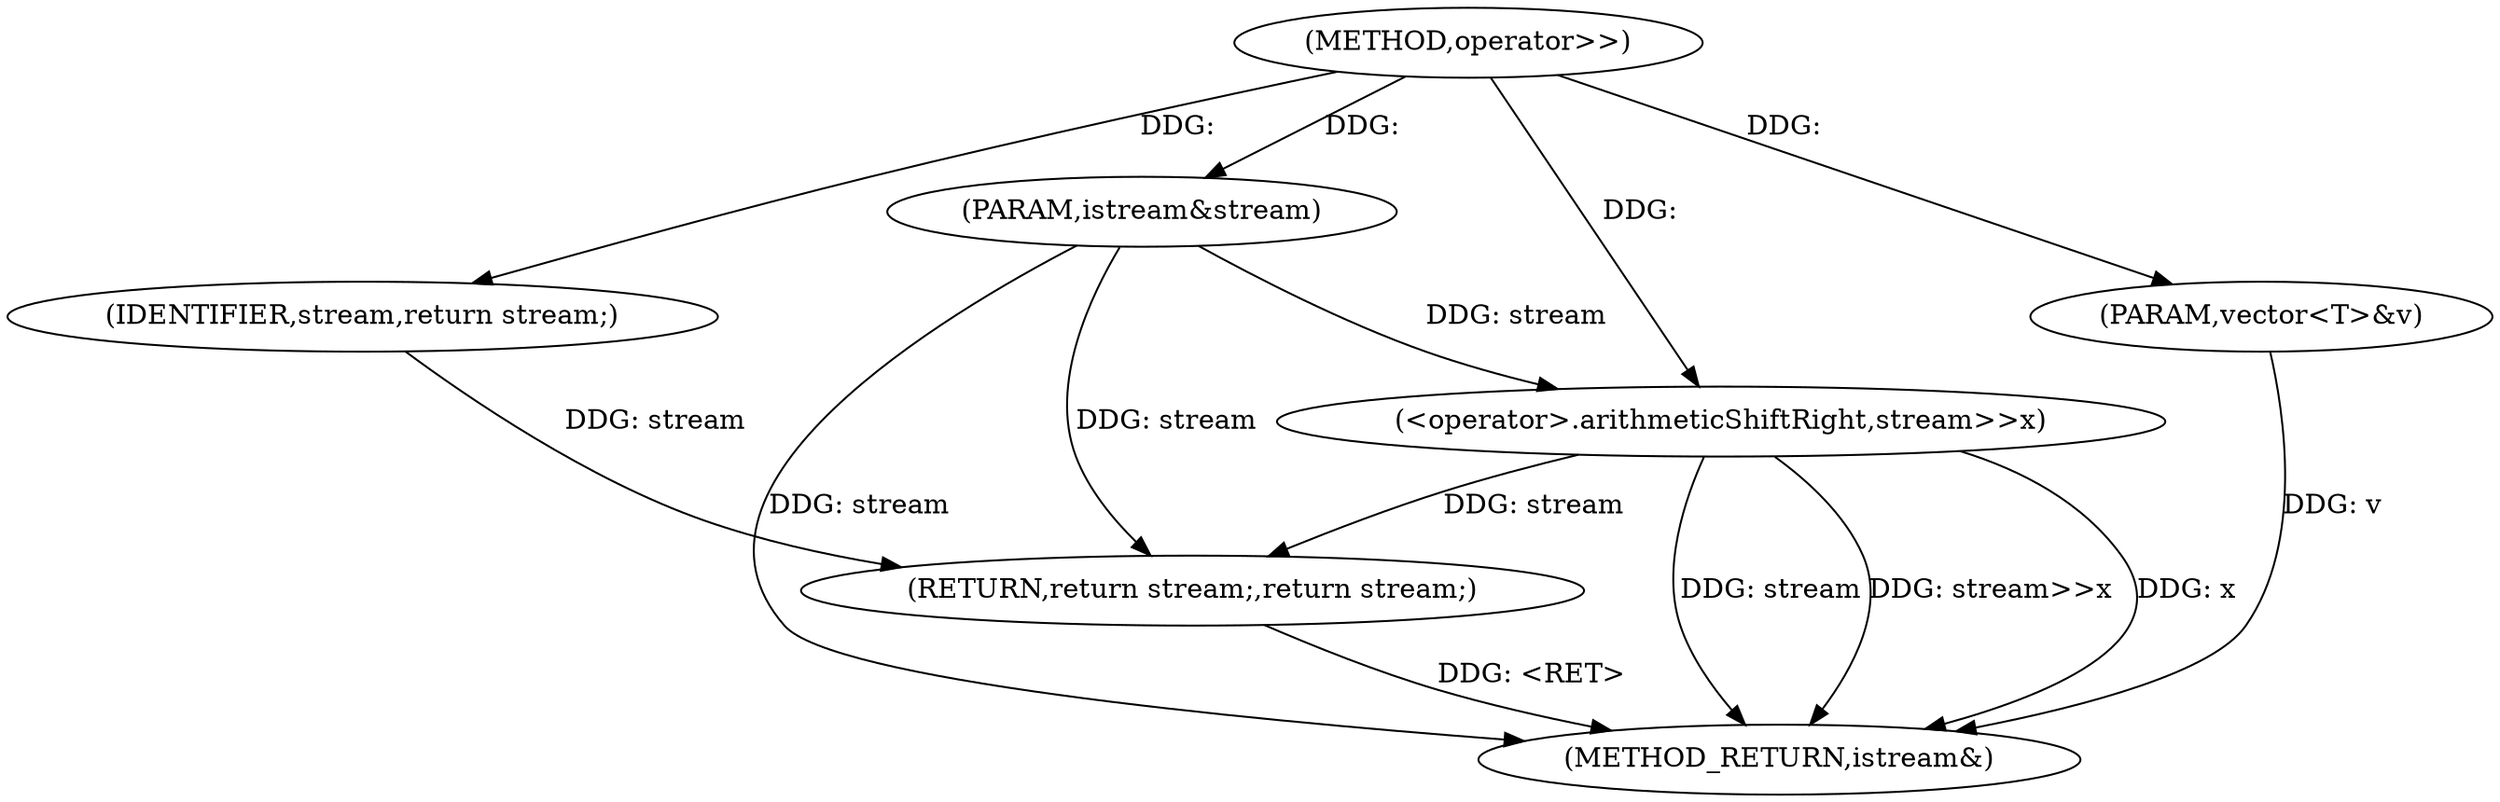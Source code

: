 digraph "operator>>" {  
"1000809" [label = "(METHOD,operator>>)" ]
"1000819" [label = "(METHOD_RETURN,istream&)" ]
"1000810" [label = "(PARAM,istream&stream)" ]
"1000811" [label = "(PARAM,vector<T>&v)" ]
"1000814" [label = "(<operator>.arithmeticShiftRight,stream>>x)" ]
"1000817" [label = "(RETURN,return stream;,return stream;)" ]
"1000818" [label = "(IDENTIFIER,stream,return stream;)" ]
  "1000810" -> "1000819"  [ label = "DDG: stream"] 
  "1000811" -> "1000819"  [ label = "DDG: v"] 
  "1000814" -> "1000819"  [ label = "DDG: stream"] 
  "1000814" -> "1000819"  [ label = "DDG: stream>>x"] 
  "1000817" -> "1000819"  [ label = "DDG: <RET>"] 
  "1000814" -> "1000819"  [ label = "DDG: x"] 
  "1000809" -> "1000810"  [ label = "DDG: "] 
  "1000809" -> "1000811"  [ label = "DDG: "] 
  "1000818" -> "1000817"  [ label = "DDG: stream"] 
  "1000814" -> "1000817"  [ label = "DDG: stream"] 
  "1000810" -> "1000817"  [ label = "DDG: stream"] 
  "1000810" -> "1000814"  [ label = "DDG: stream"] 
  "1000809" -> "1000814"  [ label = "DDG: "] 
  "1000809" -> "1000818"  [ label = "DDG: "] 
}

